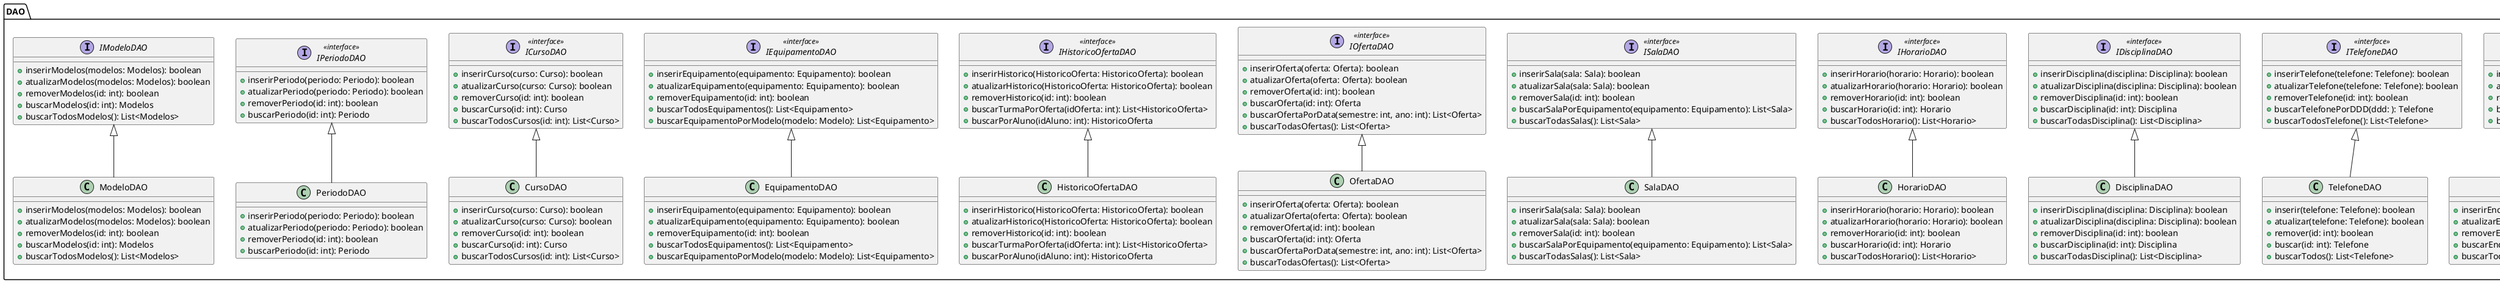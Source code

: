 @startuml trabalho_engenharia_dao

package "DAO" {
    interface IPessoaDAO << interface >>{
        + inserir(pessoa: Pessoa): boolean
        + atualizarDados(pessoa: Pessoa): boolean
        + remover(id: int): boolean
        + buscar(id: int): Pessoa
    }

    IPessoaDAO <|-- AlunoDAO
    class AlunoDAO {
        + inserir(aluno: Aluno): boolean
        + atualizarDados(aluno: Aluno): boolean
        + remover(id: int): boolean
        + buscar(id: int): Aluno
        + filtrarPorCurso(curso: Curso): List <Alunos>
        + buscarAlunoPorAno(ano: Date): List <Alunos>
    }

    IPessoaDAO <|-- ProfessorDAO
    class ProfessorDAO {
        + inserir(professor: Professor): boolean
        + atualizarDados(professor: Professor): boolean
        + remover(id: int): boolean
        + buscar(id: int): Professor
        + buscarTodos(): List<Professor>
        + filtrarPorDisciplina(disciplina: Disciplina): List <Professor>
    }

    IEnderecoDAO <|-- EnderecoDAO
    interface IEnderecoDAO <<interface>>{
        + inserirEndereco(endereco: Endereco): boolean
        + atualizarEndereco(endereco: Endereco): boolean
        + removerEndereco(id: int): boolean
        + buscarEnderecoPorCidade(cidade: String): List<Endereco>
        + buscarTodosEnderecos(): List<Endereco>
    }
    class EnderecoDAO {
        + inserirEndereco(endereco: Endereco): boolean
        + atualizarEndereco(endereco: Endereco): boolean
        + removerEndereco(id: int): boolean
        + buscarEnderecoPorCidade(cidade: String): List<Endereco>
        + buscarTodosEnderecos(): List<Endereco>
    }

    ITelefoneDAO <|-- TelefoneDAO
    interface ITelefoneDAO <<interface>> {
        + inserirTelefone(telefone: Telefone): boolean
        + atualizarTelefone(telefone: Telefone): boolean
        + removerTelefone(id: int): boolean
        + buscarTelefonePorDDD(ddd: ): Telefone
        + buscarTodosTelefone(): List<Telefone>
    }
    class TelefoneDAO {
        + inserir(telefone: Telefone): boolean
        + atualizar(telefone: Telefone): boolean
        + remover(id: int): boolean
        + buscar(id: int): Telefone
        + buscarTodos(): List<Telefone>
    }

    IDisciplinaDAO <|-- DisciplinaDAO
    interface IDisciplinaDAO <<interface>> {
        + inserirDisciplina(disciplina: Disciplina): boolean
        + atualizarDisciplina(disciplina: Disciplina): boolean
        + removerDisciplina(id: int): boolean
        + buscarDisciplina(id: int): Disciplina
        + buscarTodasDisciplina(): List<Disciplina>

    }
    class DisciplinaDAO {
        + inserirDisciplina(disciplina: Disciplina): boolean
        + atualizarDisciplina(disciplina: Disciplina): boolean
        + removerDisciplina(id: int): boolean
        + buscarDisciplina(id: int): Disciplina
        + buscarTodasDisciplina(): List<Disciplina>
    }

    IHorarioDAO <|-- HorarioDAO
    interface IHorarioDAO <<interface>>{
        + inserirHorario(horario: Horario): boolean
        + atualizarHorario(horario: Horario): boolean
        + removerHorario(id: int): boolean
        + buscarHorario(id: int): Horario
        + buscarTodosHorario(): List<Horario>
    }
    class HorarioDAO {
        + inserirHorario(horario: Horario): boolean
        + atualizarHorario(horario: Horario): boolean
        + removerHorario(id: int): boolean
        + buscarHorario(id: int): Horario
        + buscarTodosHorario(): List<Horario>
    }

    ISalaDAO <|-- SalaDAO
    interface ISalaDAO <<interface>> {
        + inserirSala(sala: Sala): boolean
        + atualizarSala(sala: Sala): boolean
        + removerSala(id: int): boolean
        + buscarSalaPorEquipamento(equipamento: Equipamento): List<Sala>
        + buscarTodasSalas(): List<Sala>
    }
    class SalaDAO {
        + inserirSala(sala: Sala): boolean
        + atualizarSala(sala: Sala): boolean
        + removerSala(id: int): boolean
        + buscarSalaPorEquipamento(equipamento: Equipamento): List<Sala>
        + buscarTodasSalas(): List<Sala>
    }

    IOfertaDAO <|-- OfertaDAO
    interface IOfertaDAO <<interface>> {
        + inserirOferta(oferta: Oferta): boolean
        + atualizarOferta(oferta: Oferta): boolean
        + removerOferta(id: int): boolean
        + buscarOferta(id: int): Oferta
        + buscarOfertaPorData(semestre: int, ano: int): List<Oferta>
        + buscarTodasOfertas(): List<Oferta>
    }
    class OfertaDAO {
        + inserirOferta(oferta: Oferta): boolean
        + atualizarOferta(oferta: Oferta): boolean
        + removerOferta(id: int): boolean
        + buscarOferta(id: int): Oferta
        + buscarOfertaPorData(semestre: int, ano: int): List<Oferta>
        + buscarTodasOfertas(): List<Oferta>
    }

    IHistoricoOfertaDAO <|-- HistoricoOfertaDAO
    interface IHistoricoOfertaDAO <<interface>>{
        + inserirHistorico(HistoricoOferta: HistoricoOferta): boolean
        + atualizarHistorico(HistoricoOferta: HistoricoOferta): boolean
        + removerHistorico(id: int): boolean
        + buscarTurmaPorOferta(idOferta: int): List<HistoricoOferta>
        + buscarPorAluno(idAluno: int): HistoricoOferta
    }

    class HistoricoOfertaDAO {
        + inserirHistorico(HistoricoOferta: HistoricoOferta): boolean
        + atualizarHistorico(HistoricoOferta: HistoricoOferta): boolean
        + removerHistorico(id: int): boolean
        + buscarTurmaPorOferta(idOferta: int): List<HistoricoOferta>
        + buscarPorAluno(idAluno: int): HistoricoOferta
    }

    IEquipamentoDAO <|-- EquipamentoDAO
    interface IEquipamentoDAO <<interface>>{
        + inserirEquipamento(equipamento: Equipamento): boolean
        + atualizarEquipamento(equipamento: Equipamento): boolean
        + removerEquipamento(id: int): boolean
        + buscarTodosEquipamentos(): List<Equipamento>
        + buscarEquipamentoPorModelo(modelo: Modelo): List<Equipamento>
    }

    class EquipamentoDAO {
        + inserirEquipamento(equipamento: Equipamento): boolean
        + atualizarEquipamento(equipamento: Equipamento): boolean
        + removerEquipamento(id: int): boolean
        + buscarTodosEquipamentos(): List<Equipamento>
        + buscarEquipamentoPorModelo(modelo: Modelo): List<Equipamento>
    }

    ICursoDAO <|-- CursoDAO
    interface ICursoDAO <<interface>>{
        + inserirCurso(curso: Curso): boolean
        + atualizarCurso(curso: Curso): boolean
        + removerCurso(id: int): boolean
        + buscarCurso(id: int): Curso
        + buscarTodosCursos(id: int): List<Curso>
    }

    class CursoDAO {
        + inserirCurso(curso: Curso): boolean
        + atualizarCurso(curso: Curso): boolean
        + removerCurso(id: int): boolean
        + buscarCurso(id: int): Curso
        + buscarTodosCursos(id: int): List<Curso>
    }

    IPeriodoDAO <|-- PeriodoDAO
    interface IPeriodoDAO <<interface>>{
        + inserirPeriodo(periodo: Periodo): boolean
        + atualizarPeriodo(periodo: Periodo): boolean
        + removerPeriodo(id: int): boolean
        + buscarPeriodo(id: int): Periodo
    }

    class PeriodoDAO {
        + inserirPeriodo(periodo: Periodo): boolean
        + atualizarPeriodo(periodo: Periodo): boolean
        + removerPeriodo(id: int): boolean
        + buscarPeriodo(id: int): Periodo
    }

    IModeloDAO <|-- ModeloDAO
    interface IModeloDAO {
        + inserirModelos(modelos: Modelos): boolean
        + atualizarModelos(modelos: Modelos): boolean
        + removerModelos(id: int): boolean
        + buscarModelos(id: int): Modelos
        + buscarTodosModelos(): List<Modelos>
    }

    class ModeloDAO {
        + inserirModelos(modelos: Modelos): boolean
        + atualizarModelos(modelos: Modelos): boolean
        + removerModelos(id: int): boolean
        + buscarModelos(id: int): Modelos
        + buscarTodosModelos(): List<Modelos>
    }
}

@enduml